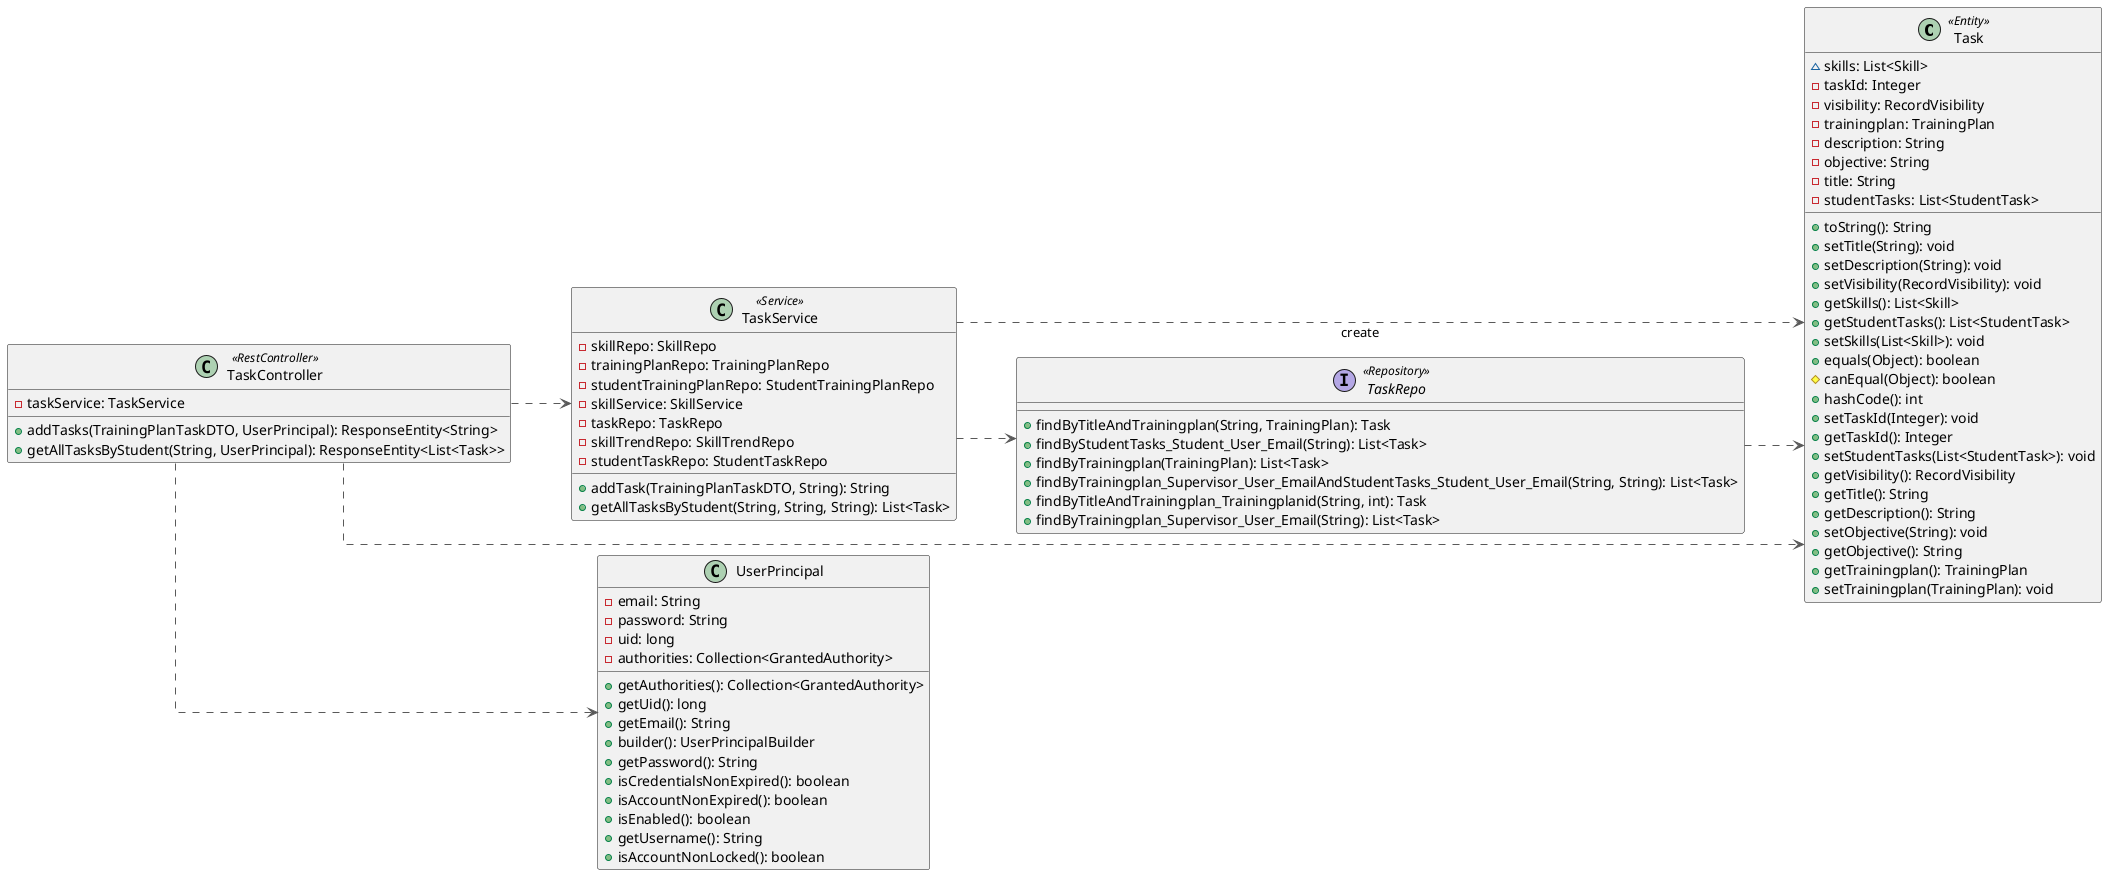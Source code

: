 @startuml
left to right direction
skinparam linetype ortho

class Task << Entity >> {
  ~ skills: List<Skill>
  - taskId: Integer
  - visibility: RecordVisibility
  - trainingplan: TrainingPlan
  - description: String
  - objective: String
  - title: String
  - studentTasks: List<StudentTask>
  + toString(): String
  + setTitle(String): void
  + setDescription(String): void
  + setVisibility(RecordVisibility): void
  + getSkills(): List<Skill>
  + getStudentTasks(): List<StudentTask>
  + setSkills(List<Skill>): void
  + equals(Object): boolean
  # canEqual(Object): boolean
  + hashCode(): int
  + setTaskId(Integer): void
  + getTaskId(): Integer
  + setStudentTasks(List<StudentTask>): void
  + getVisibility(): RecordVisibility
  + getTitle(): String
  + getDescription(): String
  + setObjective(String): void
  + getObjective(): String
  + getTrainingplan(): TrainingPlan
  + setTrainingplan(TrainingPlan): void
}
class TaskController << RestController >> {
  - taskService: TaskService
  + addTasks(TrainingPlanTaskDTO, UserPrincipal): ResponseEntity<String>
  + getAllTasksByStudent(String, UserPrincipal): ResponseEntity<List<Task>>
}
interface TaskRepo << Repository>> {
  + findByTitleAndTrainingplan(String, TrainingPlan): Task
  + findByStudentTasks_Student_User_Email(String): List<Task>
  + findByTrainingplan(TrainingPlan): List<Task>
  + findByTrainingplan_Supervisor_User_EmailAndStudentTasks_Student_User_Email(String, String): List<Task>
  + findByTitleAndTrainingplan_Trainingplanid(String, int): Task
  + findByTrainingplan_Supervisor_User_Email(String): List<Task>
}
class TaskService << Service >> {
  - skillRepo: SkillRepo
  - trainingPlanRepo: TrainingPlanRepo
  - studentTrainingPlanRepo: StudentTrainingPlanRepo
  - skillService: SkillService
  - taskRepo: TaskRepo
  - skillTrendRepo: SkillTrendRepo
  - studentTaskRepo: StudentTaskRepo
  + addTask(TrainingPlanTaskDTO, String): String
  + getAllTasksByStudent(String, String, String): List<Task>
}
class UserPrincipal {
  - email: String
  - password: String
  - uid: long
  - authorities: Collection<GrantedAuthority>
  + getAuthorities(): Collection<GrantedAuthority>
  + getUid(): long
  + getEmail(): String
  + builder(): UserPrincipalBuilder
  + getPassword(): String
  + isCredentialsNonExpired(): boolean
  + isAccountNonExpired(): boolean
  + isEnabled(): boolean
  + getUsername(): String
  + isAccountNonLocked(): boolean
}

TaskController  -[#595959,dashed]->  Task
TaskController  -[#595959,dashed]->  TaskService
TaskController  -[#595959,dashed]->  UserPrincipal
TaskRepo        -[#595959,dashed]->  Task
TaskService     -[#595959,dashed]->  Task           : "«create»"
TaskService     -[#595959,dashed]->  TaskRepo
@enduml
